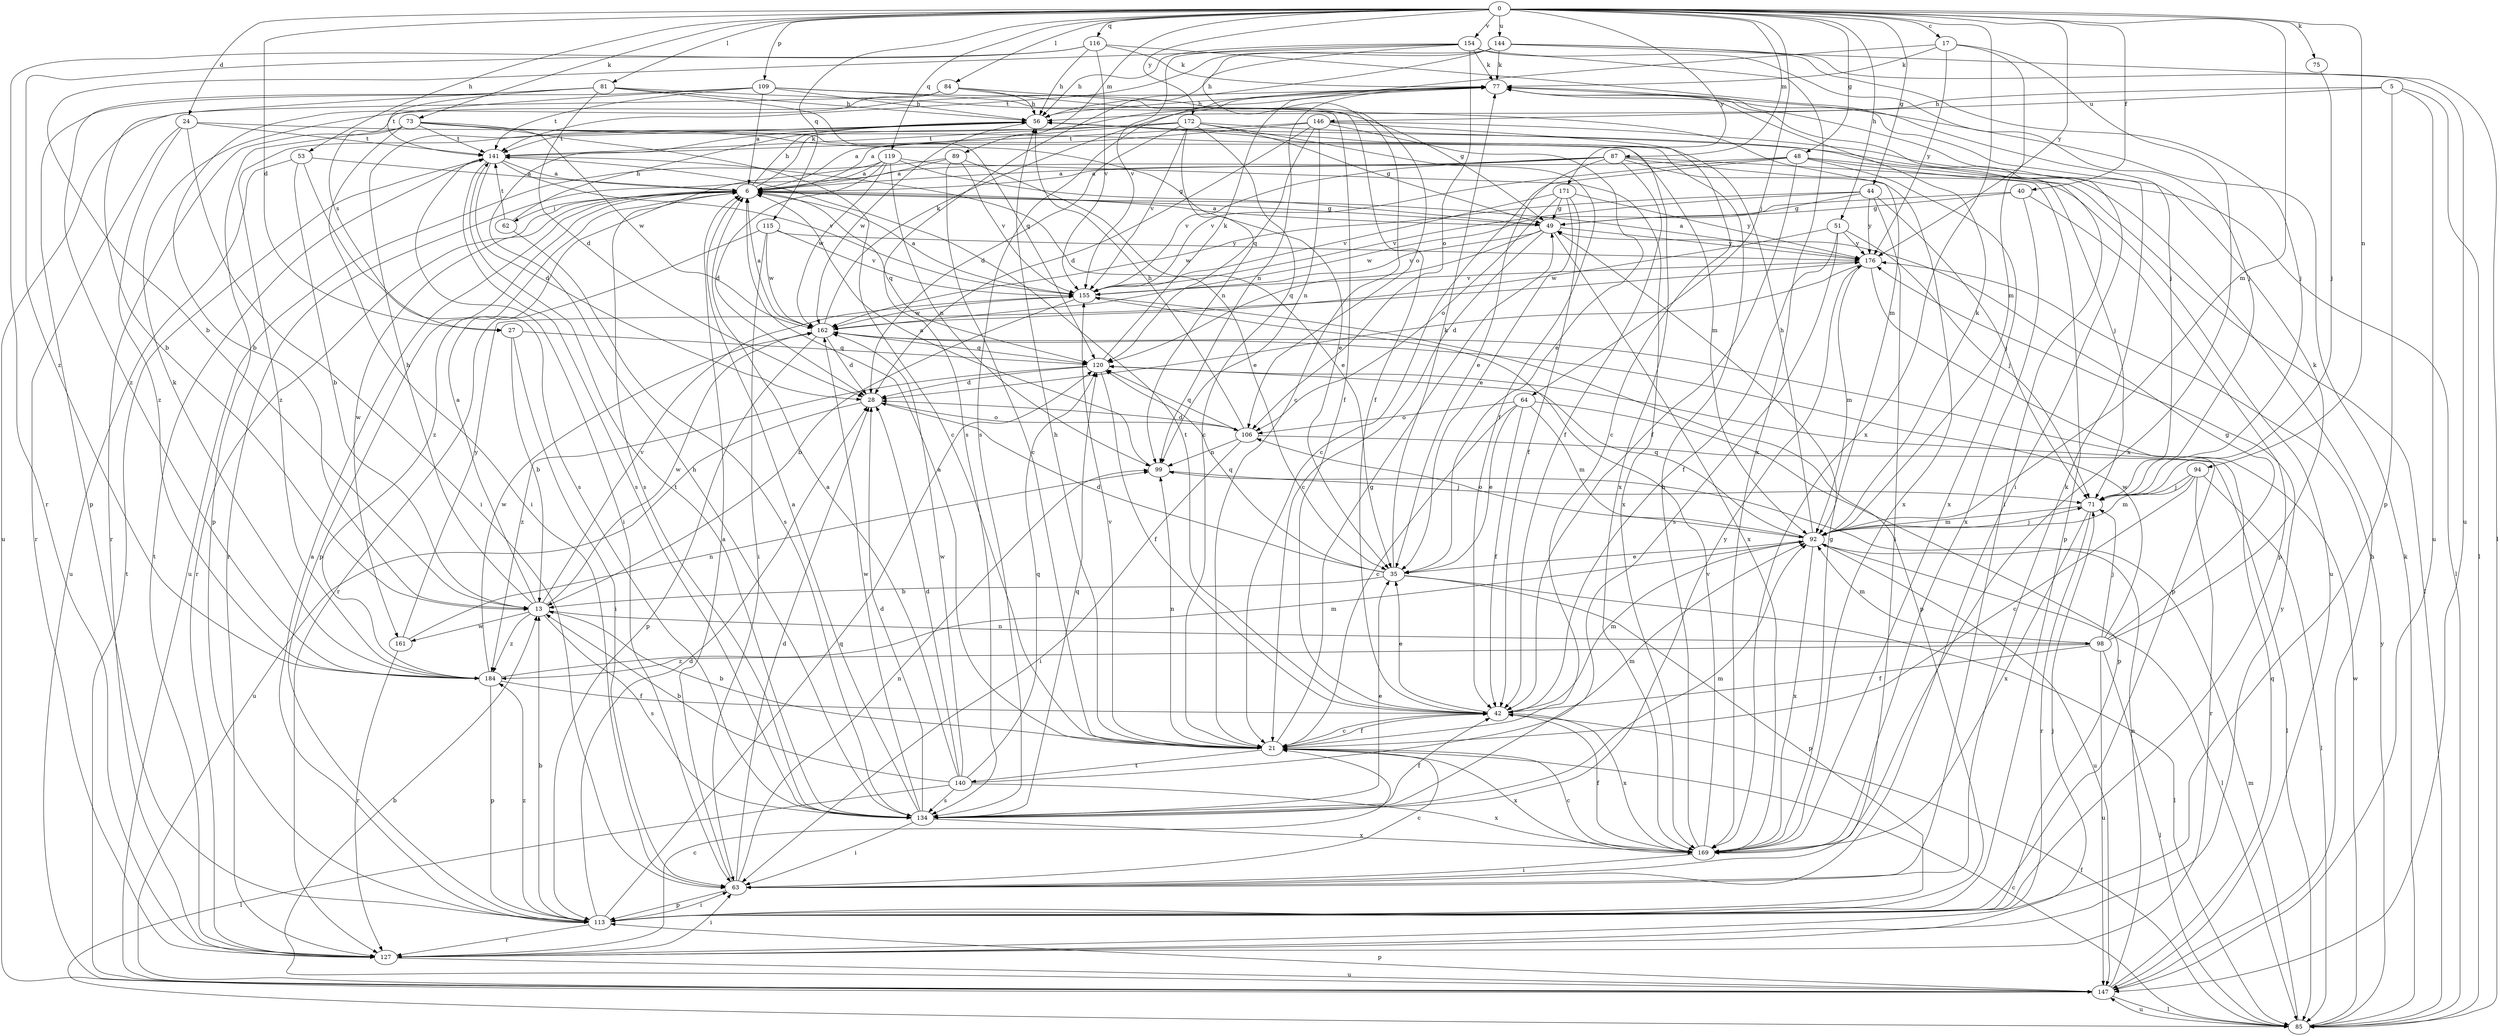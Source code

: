 strict digraph  {
0;
5;
6;
13;
17;
21;
24;
27;
28;
35;
40;
42;
44;
48;
49;
51;
53;
56;
62;
63;
64;
71;
73;
75;
77;
81;
84;
85;
87;
89;
92;
94;
98;
99;
106;
109;
113;
115;
116;
119;
120;
127;
134;
140;
141;
144;
146;
147;
154;
155;
161;
162;
169;
171;
172;
176;
184;
0 -> 17  [label=c];
0 -> 24  [label=d];
0 -> 27  [label=d];
0 -> 40  [label=f];
0 -> 44  [label=g];
0 -> 48  [label=g];
0 -> 51  [label=h];
0 -> 53  [label=h];
0 -> 64  [label=j];
0 -> 73  [label=k];
0 -> 75  [label=k];
0 -> 81  [label=l];
0 -> 84  [label=l];
0 -> 87  [label=m];
0 -> 89  [label=m];
0 -> 92  [label=m];
0 -> 94  [label=n];
0 -> 109  [label=p];
0 -> 115  [label=q];
0 -> 116  [label=q];
0 -> 119  [label=q];
0 -> 144  [label=u];
0 -> 154  [label=v];
0 -> 169  [label=x];
0 -> 171  [label=y];
0 -> 172  [label=y];
0 -> 176  [label=y];
5 -> 56  [label=h];
5 -> 85  [label=l];
5 -> 113  [label=p];
5 -> 146  [label=u];
5 -> 147  [label=u];
6 -> 49  [label=g];
6 -> 56  [label=h];
6 -> 62  [label=i];
6 -> 77  [label=k];
6 -> 113  [label=p];
6 -> 120  [label=q];
6 -> 127  [label=r];
6 -> 161  [label=w];
6 -> 184  [label=z];
13 -> 6  [label=a];
13 -> 56  [label=h];
13 -> 98  [label=n];
13 -> 134  [label=s];
13 -> 155  [label=v];
13 -> 161  [label=w];
13 -> 162  [label=w];
13 -> 184  [label=z];
17 -> 77  [label=k];
17 -> 92  [label=m];
17 -> 134  [label=s];
17 -> 169  [label=x];
17 -> 176  [label=y];
21 -> 6  [label=a];
21 -> 13  [label=b];
21 -> 42  [label=f];
21 -> 49  [label=g];
21 -> 56  [label=h];
21 -> 99  [label=n];
21 -> 140  [label=t];
21 -> 155  [label=v];
21 -> 169  [label=x];
24 -> 63  [label=i];
24 -> 92  [label=m];
24 -> 127  [label=r];
24 -> 141  [label=t];
24 -> 184  [label=z];
27 -> 13  [label=b];
27 -> 63  [label=i];
27 -> 120  [label=q];
28 -> 106  [label=o];
28 -> 147  [label=u];
35 -> 13  [label=b];
35 -> 28  [label=d];
35 -> 77  [label=k];
35 -> 85  [label=l];
35 -> 113  [label=p];
35 -> 120  [label=q];
40 -> 49  [label=g];
40 -> 113  [label=p];
40 -> 162  [label=w];
40 -> 169  [label=x];
42 -> 21  [label=c];
42 -> 35  [label=e];
42 -> 92  [label=m];
42 -> 141  [label=t];
42 -> 169  [label=x];
44 -> 49  [label=g];
44 -> 63  [label=i];
44 -> 71  [label=j];
44 -> 155  [label=v];
44 -> 162  [label=w];
44 -> 176  [label=y];
48 -> 6  [label=a];
48 -> 21  [label=c];
48 -> 42  [label=f];
48 -> 71  [label=j];
48 -> 85  [label=l];
48 -> 155  [label=v];
48 -> 169  [label=x];
49 -> 6  [label=a];
49 -> 21  [label=c];
49 -> 120  [label=q];
49 -> 155  [label=v];
49 -> 169  [label=x];
49 -> 176  [label=y];
51 -> 42  [label=f];
51 -> 71  [label=j];
51 -> 134  [label=s];
51 -> 162  [label=w];
51 -> 176  [label=y];
53 -> 6  [label=a];
53 -> 13  [label=b];
53 -> 134  [label=s];
53 -> 147  [label=u];
56 -> 141  [label=t];
56 -> 162  [label=w];
62 -> 56  [label=h];
62 -> 134  [label=s];
62 -> 141  [label=t];
63 -> 6  [label=a];
63 -> 21  [label=c];
63 -> 28  [label=d];
63 -> 77  [label=k];
63 -> 99  [label=n];
63 -> 113  [label=p];
64 -> 21  [label=c];
64 -> 35  [label=e];
64 -> 42  [label=f];
64 -> 92  [label=m];
64 -> 106  [label=o];
64 -> 113  [label=p];
71 -> 92  [label=m];
71 -> 127  [label=r];
71 -> 169  [label=x];
73 -> 21  [label=c];
73 -> 35  [label=e];
73 -> 63  [label=i];
73 -> 113  [label=p];
73 -> 127  [label=r];
73 -> 141  [label=t];
73 -> 162  [label=w];
73 -> 169  [label=x];
75 -> 71  [label=j];
77 -> 56  [label=h];
77 -> 63  [label=i];
77 -> 99  [label=n];
81 -> 13  [label=b];
81 -> 28  [label=d];
81 -> 56  [label=h];
81 -> 92  [label=m];
81 -> 120  [label=q];
81 -> 141  [label=t];
81 -> 184  [label=z];
84 -> 13  [label=b];
84 -> 42  [label=f];
84 -> 56  [label=h];
84 -> 106  [label=o];
84 -> 147  [label=u];
85 -> 21  [label=c];
85 -> 42  [label=f];
85 -> 77  [label=k];
85 -> 92  [label=m];
85 -> 147  [label=u];
85 -> 162  [label=w];
85 -> 176  [label=y];
87 -> 6  [label=a];
87 -> 35  [label=e];
87 -> 42  [label=f];
87 -> 113  [label=p];
87 -> 127  [label=r];
87 -> 147  [label=u];
87 -> 155  [label=v];
87 -> 169  [label=x];
89 -> 6  [label=a];
89 -> 21  [label=c];
89 -> 35  [label=e];
89 -> 147  [label=u];
89 -> 155  [label=v];
92 -> 35  [label=e];
92 -> 56  [label=h];
92 -> 71  [label=j];
92 -> 77  [label=k];
92 -> 85  [label=l];
92 -> 106  [label=o];
92 -> 120  [label=q];
92 -> 147  [label=u];
92 -> 169  [label=x];
94 -> 21  [label=c];
94 -> 71  [label=j];
94 -> 85  [label=l];
94 -> 92  [label=m];
94 -> 127  [label=r];
98 -> 42  [label=f];
98 -> 49  [label=g];
98 -> 71  [label=j];
98 -> 77  [label=k];
98 -> 85  [label=l];
98 -> 92  [label=m];
98 -> 147  [label=u];
98 -> 162  [label=w];
98 -> 184  [label=z];
99 -> 6  [label=a];
99 -> 71  [label=j];
106 -> 28  [label=d];
106 -> 56  [label=h];
106 -> 63  [label=i];
106 -> 85  [label=l];
106 -> 99  [label=n];
106 -> 120  [label=q];
109 -> 6  [label=a];
109 -> 42  [label=f];
109 -> 49  [label=g];
109 -> 56  [label=h];
109 -> 113  [label=p];
109 -> 141  [label=t];
109 -> 27  [label=s];
113 -> 6  [label=a];
113 -> 13  [label=b];
113 -> 28  [label=d];
113 -> 63  [label=i];
113 -> 120  [label=q];
113 -> 127  [label=r];
113 -> 184  [label=z];
115 -> 63  [label=i];
115 -> 127  [label=r];
115 -> 155  [label=v];
115 -> 162  [label=w];
115 -> 176  [label=y];
116 -> 56  [label=h];
116 -> 71  [label=j];
116 -> 77  [label=k];
116 -> 127  [label=r];
116 -> 155  [label=v];
116 -> 184  [label=z];
119 -> 6  [label=a];
119 -> 28  [label=d];
119 -> 49  [label=g];
119 -> 99  [label=n];
119 -> 134  [label=s];
119 -> 162  [label=w];
119 -> 169  [label=x];
120 -> 28  [label=d];
120 -> 42  [label=f];
120 -> 77  [label=k];
120 -> 184  [label=z];
127 -> 21  [label=c];
127 -> 63  [label=i];
127 -> 71  [label=j];
127 -> 141  [label=t];
127 -> 147  [label=u];
127 -> 176  [label=y];
134 -> 6  [label=a];
134 -> 28  [label=d];
134 -> 35  [label=e];
134 -> 42  [label=f];
134 -> 56  [label=h];
134 -> 63  [label=i];
134 -> 92  [label=m];
134 -> 120  [label=q];
134 -> 141  [label=t];
134 -> 162  [label=w];
134 -> 169  [label=x];
134 -> 176  [label=y];
140 -> 6  [label=a];
140 -> 13  [label=b];
140 -> 28  [label=d];
140 -> 85  [label=l];
140 -> 92  [label=m];
140 -> 120  [label=q];
140 -> 134  [label=s];
140 -> 162  [label=w];
140 -> 169  [label=x];
141 -> 6  [label=a];
141 -> 28  [label=d];
141 -> 35  [label=e];
141 -> 63  [label=i];
141 -> 134  [label=s];
141 -> 155  [label=v];
144 -> 56  [label=h];
144 -> 71  [label=j];
144 -> 77  [label=k];
144 -> 85  [label=l];
144 -> 134  [label=s];
144 -> 141  [label=t];
144 -> 147  [label=u];
146 -> 6  [label=a];
146 -> 21  [label=c];
146 -> 28  [label=d];
146 -> 35  [label=e];
146 -> 85  [label=l];
146 -> 99  [label=n];
146 -> 120  [label=q];
146 -> 141  [label=t];
147 -> 13  [label=b];
147 -> 56  [label=h];
147 -> 85  [label=l];
147 -> 99  [label=n];
147 -> 113  [label=p];
147 -> 120  [label=q];
147 -> 141  [label=t];
154 -> 13  [label=b];
154 -> 21  [label=c];
154 -> 56  [label=h];
154 -> 71  [label=j];
154 -> 77  [label=k];
154 -> 106  [label=o];
154 -> 155  [label=v];
154 -> 169  [label=x];
155 -> 6  [label=a];
155 -> 13  [label=b];
155 -> 113  [label=p];
155 -> 162  [label=w];
161 -> 99  [label=n];
161 -> 127  [label=r];
161 -> 176  [label=y];
162 -> 6  [label=a];
162 -> 28  [label=d];
162 -> 77  [label=k];
162 -> 113  [label=p];
162 -> 120  [label=q];
169 -> 21  [label=c];
169 -> 42  [label=f];
169 -> 49  [label=g];
169 -> 56  [label=h];
169 -> 63  [label=i];
169 -> 155  [label=v];
171 -> 35  [label=e];
171 -> 42  [label=f];
171 -> 49  [label=g];
171 -> 106  [label=o];
171 -> 155  [label=v];
171 -> 176  [label=y];
172 -> 6  [label=a];
172 -> 21  [label=c];
172 -> 28  [label=d];
172 -> 42  [label=f];
172 -> 49  [label=g];
172 -> 63  [label=i];
172 -> 99  [label=n];
172 -> 141  [label=t];
172 -> 155  [label=v];
172 -> 184  [label=z];
176 -> 6  [label=a];
176 -> 28  [label=d];
176 -> 92  [label=m];
176 -> 113  [label=p];
176 -> 155  [label=v];
184 -> 42  [label=f];
184 -> 77  [label=k];
184 -> 92  [label=m];
184 -> 113  [label=p];
184 -> 162  [label=w];
}
